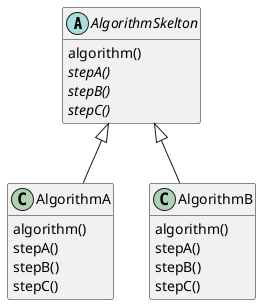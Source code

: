 @startuml TemplateMethodPattern
hide empty members

abstract class AlgorithmSkelton{
    algorithm()
    {abstract} stepA()
    {abstract} stepB()
    {abstract} stepC()
}

class AlgorithmA{
    algorithm()
    stepA()
    stepB()
    stepC()
}

class AlgorithmB{
    algorithm()
    stepA()
    stepB()
    stepC()
}

AlgorithmSkelton <|-- AlgorithmA
AlgorithmSkelton <|-- AlgorithmB

@enduml
